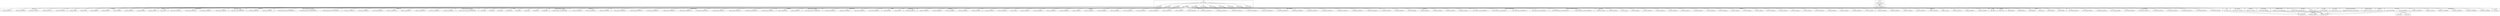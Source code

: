 digraph {
graph [overlap=false]
subgraph cluster_SOAP_SOM {
	label="SOAP::SOM";
	"SOAP::SOM::BEGIN@1772";
	"SOAP::SOM::BEGIN@1823";
	"SOAP::SOM::BEGIN@1774";
	"SOAP::SOM::BEGIN@1775";
	"SOAP::SOM::BEGIN@1771";
}
subgraph cluster_Internals {
	label="Internals";
	"Internals::SvREADONLY";
}
subgraph cluster_SOAP_Transport {
	label="SOAP::Transport";
	"SOAP::Transport::BEGIN@483";
	"SOAP::Transport::BEGIN@465";
	"SOAP::Transport::BEGIN@435";
	"SOAP::Transport::BEGIN@432";
}
subgraph cluster_Config {
	label="Config";
	"Config::FETCH";
}
subgraph cluster_SOAP_Schema_WSDL {
	label="SOAP::Schema::WSDL";
	"SOAP::Schema::WSDL::BEGIN@2992";
}
subgraph cluster_SOAP_Client {
	label="SOAP::Client";
	"SOAP::Client::BEGIN@2407";
	"SOAP::Client::BEGIN@2404";
}
subgraph cluster_DynaLoader {
	label="DynaLoader";
	"DynaLoader::bootstrap";
}
subgraph cluster_SOAP_XMLSchema1999_Serializer {
	label="SOAP::XMLSchema1999::Serializer";
	"SOAP::XMLSchema1999::Serializer::BEGIN@67";
	"SOAP::XMLSchema1999::Serializer::BEGIN@61";
	"SOAP::XMLSchema1999::Serializer::BEGIN@95";
}
subgraph cluster_SOAP_Server {
	label="SOAP::Server";
	"SOAP::Server::BEGIN@2811";
	"SOAP::Server::BEGIN@2558";
	"SOAP::Server::BEGIN@2591";
	"SOAP::Server::BEGIN@2592";
	"SOAP::Server::BEGIN@2518";
	"SOAP::Server::BEGIN@2569";
	"SOAP::Server::BEGIN@2519";
	"SOAP::Server::BEGIN@2720";
}
subgraph cluster_base {
	label="base";
	"base::import";
}
subgraph cluster_Mojo_UserAgent {
	label="Mojo::UserAgent";
	"Mojo::UserAgent::BEGIN@10";
	"Mojo::UserAgent::BEGIN@33";
	"Mojo::UserAgent::BEGIN@4";
	"Mojo::UserAgent::BEGIN@13";
	"Mojo::UserAgent::BEGIN@6";
	"Mojo::UserAgent::BEGIN@8";
	"Mojo::UserAgent::BEGIN@9";
	"Mojo::UserAgent::BEGIN@5";
	"Mojo::UserAgent::BEGIN@7";
	"Mojo::UserAgent::BEGIN@2";
	"Mojo::UserAgent::BEGIN@11";
}
subgraph cluster_Mojo_Command {
	label="Mojo::Command";
	"Mojo::Command::_command";
}
subgraph cluster_charnames {
	label="charnames";
	"charnames::CORE:pack";
	"charnames::BEGIN@4";
	"charnames::BEGIN@471";
	"charnames::BEGIN@3";
	"charnames::BEGIN@7";
	"charnames::BEGIN@2";
	"charnames::import";
	"charnames::CORE:qr";
}
subgraph cluster_XSLoader {
	label="XSLoader";
	"XSLoader::load";
}
subgraph cluster_TAP_Object {
	label="TAP::Object";
	"TAP::Object::_construct";
}
subgraph cluster_SOAP_Custom_XML_Deserializer {
	label="SOAP::Custom::XML::Deserializer";
	"SOAP::Custom::XML::Deserializer::BEGIN@2963";
}
subgraph cluster_Mojo_Template {
	label="Mojo::Template";
	"Mojo::Template::BEGIN@6";
}
subgraph cluster_URI {
	label="URI";
	"URI::BEGIN@22";
	"URI::BEGIN@13";
	"URI::BEGIN@21";
	"URI::BEGIN@24";
	"URI::BEGIN@128";
	"URI::BEGIN@7";
	"URI::BEGIN@4";
	"URI::BEGIN@3";
}
subgraph cluster_SOAP_XMLSchema_Serializer {
	label="SOAP::XMLSchema::Serializer";
	"SOAP::XMLSchema::Serializer::BEGIN@48";
}
subgraph cluster_version {
	label="version";
	"version::(bool";
	"version::(cmp";
}
subgraph cluster_constant {
	label="constant";
	"constant::import";
}
subgraph cluster_Exporter {
	label="Exporter";
	"Exporter::import";
}
subgraph cluster_utf8 {
	label="utf8";
	"utf8::import";
}
subgraph cluster_SOAP_Trace {
	label="SOAP::Trace";
	"SOAP::Trace::BEGIN@2889";
	"SOAP::Trace::BEGIN@2881";
	"SOAP::Trace::BEGIN@2903";
}
subgraph cluster_SOAP_Deserializer {
	label="SOAP::Deserializer";
	"SOAP::Deserializer::BEGIN@2126";
	"SOAP::Deserializer::BEGIN@1997";
	"SOAP::Deserializer::BEGIN@2004";
	"SOAP::Deserializer::BEGIN@2209";
	"SOAP::Deserializer::BEGIN@2135";
	"SOAP::Deserializer::BEGIN@2182";
	"SOAP::Deserializer::BEGIN@1996";
	"SOAP::Deserializer::BEGIN@2222";
	"SOAP::Deserializer::BEGIN@2125";
	"SOAP::Deserializer::BEGIN@1998";
}
subgraph cluster_Time_Piece {
	label="Time::Piece";
	"Time::Piece::BEGIN@40";
	"Time::Piece::BEGIN@41";
	"Time::Piece::BEGIN@510";
	"Time::Piece::BEGIN@8";
	"Time::Piece::BEGIN@43";
	"Time::Piece::BEGIN@42";
	"Time::Piece::BEGIN@39";
	"Time::Piece::BEGIN@7";
	"Time::Piece::BEGIN@9";
	"Time::Piece::BEGIN@37";
	"Time::Piece::BEGIN@34";
	"Time::Piece::BEGIN@36";
	"Time::Piece::BEGIN@533";
	"Time::Piece::BEGIN@121";
	"Time::Piece::BEGIN@35";
	"Time::Piece::BEGIN@122";
	"Time::Piece::BEGIN@575";
	"Time::Piece::BEGIN@3";
	"Time::Piece::import";
	"Time::Piece::BEGIN@38";
	"Time::Piece::BEGIN@44";
	"Time::Piece::BEGIN@422";
}
subgraph cluster_Mojo_Home {
	label="Mojo::Home";
	"Mojo::Home::BEGIN@10";
	"Mojo::Home::BEGIN@11";
}
subgraph cluster_SOAP_Utils {
	label="SOAP::Utils";
	"SOAP::Utils::BEGIN@407";
	"SOAP::Utils::BEGIN@404";
}
subgraph cluster_TAP_Parser_Source {
	label="TAP::Parser::Source";
	"TAP::Parser::Source::assemble_meta";
}
subgraph cluster_SOAP_Schema_Deserializer {
	label="SOAP::Schema::Deserializer";
	"SOAP::Schema::Deserializer::BEGIN@2985";
}
subgraph cluster_SOAP_Schema {
	label="SOAP::Schema";
	"SOAP::Schema::BEGIN@3175";
	"SOAP::Schema::BEGIN@3156";
	"SOAP::Schema::BEGIN@3191";
	"SOAP::Schema::BEGIN@3190";
}
subgraph cluster_SOAP {
	label="SOAP";
	"SOAP::BEGIN@3387";
	"SOAP::BEGIN@3393";
}
subgraph cluster_Mojo_Base {
	label="Mojo::Base";
	"Mojo::Base::__ANON__[Mojo/Base.pm:41]";
	"Mojo::Base::import";
}
subgraph cluster_main {
	label="main";
	"main::BEGIN@10";
	"main::BEGIN@7";
	"main::BEGIN@8";
	"main::BEGIN@6";
	"main::BEGIN@9";
	"main::BEGIN@2";
	"main::BEGIN@12";
	"main::BEGIN@4";
	"main::BEGIN@3";
	"main::RUNTIME";
	"main::BEGIN@5";
	"main::BEGIN@11";
}
subgraph cluster_Mojolicious_Lite {
	label="Mojolicious::Lite";
	"Mojolicious::Lite::BEGIN@7";
	"Mojolicious::Lite::BEGIN@36";
	"Mojolicious::Lite::BEGIN@2";
	"Mojolicious::Lite::BEGIN@6";
	"Mojolicious::Lite::import";
	"Mojolicious::Lite::BEGIN@22";
}
subgraph cluster_IO_Socket {
	label="IO::Socket";
	"IO::Socket::BEGIN@12";
}
subgraph cluster_Mojo_Loader {
	label="Mojo::Loader";
	"Mojo::Loader::load";
}
subgraph cluster_UNIVERSAL {
	label="UNIVERSAL";
	"UNIVERSAL::isa";
	"UNIVERSAL::VERSION";
	"UNIVERSAL::can";
}
subgraph cluster_SOAP_Header {
	label="SOAP::Header";
	"SOAP::Header::BEGIN@719";
}
subgraph cluster_SOAP_Fault {
	label="SOAP::Fault";
	"SOAP::Fault::BEGIN@492";
	"SOAP::Fault::BEGIN@525";
	"SOAP::Fault::BEGIN@510";
	"SOAP::Fault::BEGIN@494";
	"SOAP::Fault::BEGIN@526";
}
subgraph cluster_SOAP_Lite {
	label="SOAP::Lite";
	"SOAP::Lite::BEGIN@3562";
	"SOAP::Lite::BEGIN@20";
	"SOAP::Lite::BEGIN@3699";
	"SOAP::Lite::BEGIN@3486";
	"SOAP::Lite::BEGIN@3600";
	"SOAP::Lite::BEGIN@3447";
	"SOAP::Lite::import";
	"SOAP::Lite::BEGIN@3440";
	"SOAP::Lite::BEGIN@3441";
	"SOAP::Lite::BEGIN@3445";
	"SOAP::Lite::BEGIN@19";
	"SOAP::Lite::BEGIN@3599";
	"SOAP::Lite::BEGIN@3505";
	"SOAP::Lite::BEGIN@3444";
	"SOAP::Lite::BEGIN@3491";
	"SOAP::Lite::BEGIN@3645";
	"SOAP::Lite::BEGIN@3443";
}
subgraph cluster_Modern_Perl {
	label="Modern::Perl";
	"Modern::Perl::import";
	"Modern::Perl::BEGIN@7";
	"Modern::Perl::BEGIN@7.1";
	"Modern::Perl::BEGIN@13";
	"Modern::Perl::BEGIN@10";
	"Modern::Perl::BEGIN@16";
	"Modern::Perl::BEGIN@9";
	"Modern::Perl::BEGIN@17";
	"Modern::Perl::BEGIN@12";
}
subgraph cluster_SOAP_Serializer {
	label="SOAP::Serializer";
	"SOAP::Serializer::BEGIN@725";
	"SOAP::Serializer::BEGIN@727";
	"SOAP::Serializer::BEGIN@741";
	"SOAP::Serializer::BEGIN@1172";
	"SOAP::Serializer::BEGIN@731";
	"SOAP::Serializer::BEGIN@842";
	"SOAP::Serializer::BEGIN@726";
	"SOAP::Serializer::BEGIN@1085";
	"SOAP::Serializer::BEGIN@742";
	"SOAP::Serializer::BEGIN@1107";
	"SOAP::Serializer::BEGIN@1037";
	"SOAP::Serializer::BEGIN@1132";
}
subgraph cluster_SOAP_Data {
	label="SOAP::Data";
	"SOAP::Data::BEGIN@550";
	"SOAP::Data::BEGIN@549";
	"SOAP::Data::BEGIN@548";
	"SOAP::Data::BEGIN@625";
	"SOAP::Data::BEGIN@547";
	"SOAP::Data::BEGIN@624";
	"SOAP::Data::BEGIN@565";
}
subgraph cluster_SOAP_Custom_XML_Data {
	label="SOAP::Custom::XML::Data";
	"SOAP::Custom::XML::Data::BEGIN@2936";
	"SOAP::Custom::XML::Data::BEGIN@2949";
	"SOAP::Custom::XML::Data::BEGIN@2933";
	"SOAP::Custom::XML::Data::BEGIN@2930";
}
subgraph cluster_TAP_Parser_IteratorFactory {
	label="TAP::Parser::IteratorFactory";
	"TAP::Parser::IteratorFactory::register_handler";
}
subgraph cluster_threads {
	label="threads";
	"threads::BEGIN@6";
	"threads::BEGIN@73";
	"threads::import";
	"threads::BEGIN@3";
	"threads::BEGIN@121";
	"threads::BEGIN@5";
}
subgraph cluster_Mojolicious_Plugins {
	label="Mojolicious::Plugins";
	"Mojolicious::Plugins::_load";
}
subgraph cluster_Mojolicious {
	label="Mojolicious";
	"Mojolicious::new";
}
subgraph cluster_SOAP_XMLSchema2001_Serializer {
	label="SOAP::XMLSchema2001::Serializer";
	"SOAP::XMLSchema2001::Serializer::BEGIN@223";
	"SOAP::XMLSchema2001::Serializer::BEGIN@216";
}
"main::BEGIN@9" -> "Time::Piece::BEGIN@40";
"main::BEGIN@9" -> "Time::Piece::BEGIN@510";
"main::BEGIN@8" -> "SOAP::BEGIN@3393";
"main::BEGIN@10" -> "charnames::BEGIN@3";
"main::BEGIN@4" -> "Mojo::UserAgent::BEGIN@13";
"main::BEGIN@2" -> "Modern::Perl::BEGIN@12";
"main::BEGIN@8" -> "SOAP::Server::BEGIN@2591";
"main::BEGIN@9" -> "Time::Piece::BEGIN@34";
"main::RUNTIME" -> "main::BEGIN@3";
"main::BEGIN@4" -> "Mojo::UserAgent::BEGIN@11";
"main::BEGIN@9" -> "Time::Piece::BEGIN@35";
"main::BEGIN@12" -> "threads::BEGIN@73";
"main::BEGIN@2" -> "Modern::Perl::BEGIN@7";
"main::BEGIN@9" -> "Time::Piece::BEGIN@38";
"main::BEGIN@2" -> "Modern::Perl::BEGIN@9";
"main::BEGIN@6" -> "Exporter::import";
"main::BEGIN@7" -> "Exporter::import";
"main::BEGIN@4" -> "Mojo::UserAgent::BEGIN@9";
"main::BEGIN@9" -> "DynaLoader::bootstrap";
"main::BEGIN@8" -> "SOAP::Lite::BEGIN@20";
"main::BEGIN@8" -> "SOAP::Lite::BEGIN@3699";
"main::BEGIN@8" -> "SOAP::Deserializer::BEGIN@2004";
"main::BEGIN@8" -> "SOAP::Custom::XML::Data::BEGIN@2930";
"main::BEGIN@3" -> "Mojolicious::Lite::BEGIN@7";
"main::BEGIN@8" -> "SOAP::Lite::import";
"main::BEGIN@8" -> "SOAP::Server::BEGIN@2592";
"main::BEGIN@4" -> "Mojo::UserAgent::BEGIN@7";
"main::BEGIN@8" -> "SOAP::Trace::BEGIN@2881";
"main::BEGIN@8" -> "URI::BEGIN@24";
"main::BEGIN@8" -> "SOAP::SOM::BEGIN@1775";
"main::BEGIN@8" -> "SOAP::XMLSchema2001::Serializer::BEGIN@223";
"main::BEGIN@12" -> "threads::BEGIN@3";
"Mojo::Home::BEGIN@10" -> "version::(bool";
"main::BEGIN@8" -> "SOAP::Serializer::BEGIN@1172";
"main::BEGIN@8" -> "SOAP::Transport::BEGIN@432";
"constant::import" -> "Internals::SvREADONLY";
"main::RUNTIME" -> "main::BEGIN@6";
"main::BEGIN@8" -> "SOAP::Lite::BEGIN@3444";
"main::BEGIN@8" -> "SOAP::Lite::BEGIN@3505";
"main::BEGIN@8" -> "SOAP::Lite::BEGIN@3491";
"main::BEGIN@8" -> "SOAP::Server::BEGIN@2519";
"main::BEGIN@9" -> "Time::Piece::BEGIN@43";
"main::BEGIN@10" -> "charnames::BEGIN@471";
"main::BEGIN@8" -> "SOAP::Schema::BEGIN@3190";
"main::BEGIN@3" -> "Mojolicious::Lite::BEGIN@6";
"main::BEGIN@8" -> "SOAP::Trace::BEGIN@2889";
"main::BEGIN@8" -> "SOAP::Deserializer::BEGIN@2222";
"main::BEGIN@3" -> "Mojolicious::Lite::BEGIN@22";
"main::BEGIN@9" -> "Time::Piece::BEGIN@575";
"main::BEGIN@8" -> "SOAP::Serializer::BEGIN@741";
"main::BEGIN@8" -> "SOAP::Lite::BEGIN@19";
"main::BEGIN@8" -> "SOAP::Deserializer::BEGIN@2209";
"main::BEGIN@9" -> "Time::Piece::BEGIN@44";
"main::BEGIN@8" -> "SOAP::Client::BEGIN@2407";
"main::BEGIN@8" -> "SOAP::Data::BEGIN@625";
"main::BEGIN@10" -> "charnames::BEGIN@2";
"main::BEGIN@8" -> "SOAP::Serializer::BEGIN@1132";
"main::BEGIN@8" -> "SOAP::Schema::Deserializer::BEGIN@2985";
"main::BEGIN@4" -> "Mojo::UserAgent::BEGIN@33";
"main::BEGIN@8" -> "SOAP::Utils::BEGIN@404";
"main::BEGIN@4" -> "Mojo::Base::__ANON__[Mojo/Base.pm:41]";
"main::BEGIN@8" -> "SOAP::Header::BEGIN@719";
"main::BEGIN@10" -> "charnames::BEGIN@4";
"main::BEGIN@12" -> "threads::BEGIN@121";
"main::BEGIN@9" -> "Time::Piece::BEGIN@7";
"main::RUNTIME" -> "main::BEGIN@8";
"main::BEGIN@9" -> "Time::Piece::BEGIN@37";
"main::BEGIN@9" -> "Time::Piece::BEGIN@9";
"main::BEGIN@9" -> "Time::Piece::BEGIN@533";
"main::BEGIN@12" -> "XSLoader::load";
"main::BEGIN@4" -> "Mojo::UserAgent::BEGIN@2";
"main::BEGIN@8" -> "SOAP::Schema::BEGIN@3191";
"main::BEGIN@12" -> "threads::BEGIN@6";
"main::BEGIN@8" -> "SOAP::Data::BEGIN@549";
"main::BEGIN@4" -> "Mojo::UserAgent::BEGIN@10";
"main::BEGIN@3" -> "Mojolicious::Lite::BEGIN@2";
"main::BEGIN@8" -> "URI::BEGIN@21";
"main::BEGIN@9" -> "Time::Piece::BEGIN@122";
"main::BEGIN@8" -> "SOAP::XMLSchema::Serializer::BEGIN@48";
"main::BEGIN@8" -> "SOAP::XMLSchema1999::Serializer::BEGIN@67";
"main::BEGIN@8" -> "SOAP::Trace::BEGIN@2903";
"main::BEGIN@8" -> "SOAP::XMLSchema1999::Serializer::BEGIN@95";
"main::BEGIN@8" -> "SOAP::Custom::XML::Data::BEGIN@2933";
"main::BEGIN@8" -> "SOAP::Data::BEGIN@550";
"main::BEGIN@4" -> "Mojo::UserAgent::BEGIN@6";
"main::BEGIN@8" -> "SOAP::Fault::BEGIN@492";
"main::BEGIN@8" -> "SOAP::Deserializer::BEGIN@2182";
"main::BEGIN@8" -> "SOAP::Serializer::BEGIN@1085";
"main::BEGIN@8" -> "SOAP::Deserializer::BEGIN@1996";
"main::BEGIN@12" -> "threads::import";
"main::BEGIN@2" -> "Modern::Perl::BEGIN@10";
"main::RUNTIME" -> "main::BEGIN@4";
"main::BEGIN@8" -> "SOAP::Serializer::BEGIN@742";
"main::BEGIN@8" -> "SOAP::Deserializer::BEGIN@2125";
"main::BEGIN@8" -> "SOAP::Deserializer::BEGIN@1998";
"main::RUNTIME" -> "main::BEGIN@11";
"main::BEGIN@8" -> "SOAP::Serializer::BEGIN@725";
"main::BEGIN@8" -> "SOAP::SOM::BEGIN@1774";
"main::BEGIN@9" -> "Time::Piece::BEGIN@41";
"main::BEGIN@8" -> "SOAP::Lite::BEGIN@3600";
"main::BEGIN@8" -> "SOAP::SOM::BEGIN@1771";
"main::BEGIN@9" -> "Time::Piece::BEGIN@39";
"main::BEGIN@2" -> "Modern::Perl::BEGIN@17";
"main::BEGIN@8" -> "SOAP::Fault::BEGIN@494";
"main::BEGIN@8" -> "SOAP::Fault::BEGIN@510";
"main::BEGIN@10" -> "charnames::CORE:pack";
"main::RUNTIME" -> "main::BEGIN@7";
"main::BEGIN@2" -> "Modern::Perl::BEGIN@13";
"main::BEGIN@4" -> "Mojo::Base::import";
"main::BEGIN@5" -> "Mojo::Base::import";
"main::BEGIN@2" -> "Modern::Perl::BEGIN@16";
"main::BEGIN@8" -> "SOAP::XMLSchema2001::Serializer::BEGIN@216";
"main::BEGIN@8" -> "SOAP::Lite::BEGIN@3599";
"main::BEGIN@3" -> "Mojolicious::Lite::import";
"TAP::Object::_construct" -> "UNIVERSAL::can";
"TAP::Parser::IteratorFactory::register_handler" -> "UNIVERSAL::can";
"Mojo::Home::BEGIN@11" -> "UNIVERSAL::can";
"Mojolicious::new" -> "UNIVERSAL::can";
"Mojo::Template::BEGIN@6" -> "UNIVERSAL::can";
"Mojo::Base::import" -> "UNIVERSAL::can";
"Mojo::Loader::load" -> "UNIVERSAL::can";
"main::BEGIN@8" -> "URI::BEGIN@3";
"main::BEGIN@8" -> "SOAP::Server::BEGIN@2558";
"main::BEGIN@8" -> "SOAP::Lite::BEGIN@3562";
"main::BEGIN@8" -> "SOAP::Lite::BEGIN@3486";
"main::BEGIN@9" -> "Time::Piece::BEGIN@8";
"main::BEGIN@4" -> "Mojo::UserAgent::BEGIN@4";
"main::BEGIN@8" -> "SOAP::Lite::BEGIN@3447";
"main::BEGIN@8" -> "URI::BEGIN@7";
"main::BEGIN@8" -> "SOAP::Transport::BEGIN@483";
"main::BEGIN@8" -> "URI::BEGIN@13";
"TAP::Parser::Source::assemble_meta" -> "UNIVERSAL::isa";
"Mojo::Command::_command" -> "UNIVERSAL::isa";
"Mojolicious::Plugins::_load" -> "UNIVERSAL::isa";
"base::import" -> "UNIVERSAL::isa";
"main::BEGIN@8" -> "SOAP::Serializer::BEGIN@842";
"main::BEGIN@8" -> "SOAP::Transport::BEGIN@465";
"main::BEGIN@3" -> "Mojolicious::Lite::BEGIN@36";
"main::BEGIN@8" -> "SOAP::XMLSchema1999::Serializer::BEGIN@61";
"main::BEGIN@9" -> "Time::Piece::import";
"main::BEGIN@8" -> "SOAP::Serializer::BEGIN@731";
"main::BEGIN@9" -> "Time::Piece::BEGIN@3";
"main::BEGIN@8" -> "SOAP::Client::BEGIN@2404";
"main::BEGIN@8" -> "SOAP::Fault::BEGIN@526";
"main::BEGIN@8" -> "SOAP::Server::BEGIN@2569";
"main::BEGIN@8" -> "SOAP::Deserializer::BEGIN@2135";
"main::BEGIN@8" -> "SOAP::Serializer::BEGIN@726";
"main::BEGIN@8" -> "SOAP::Custom::XML::Deserializer::BEGIN@2963";
"main::BEGIN@8" -> "SOAP::Server::BEGIN@2518";
"main::BEGIN@8" -> "SOAP::Serializer::BEGIN@1107";
"main::BEGIN@8" -> "SOAP::Lite::BEGIN@3443";
"main::BEGIN@8" -> "SOAP::SOM::BEGIN@1823";
"main::BEGIN@8" -> "SOAP::Fault::BEGIN@525";
"main::BEGIN@8" -> "SOAP::Schema::WSDL::BEGIN@2992";
"main::BEGIN@8" -> "SOAP::Deserializer::BEGIN@1997";
"main::BEGIN@8" -> "URI::BEGIN@128";
"main::BEGIN@9" -> "Time::Piece::BEGIN@42";
"main::BEGIN@8" -> "SOAP::Schema::BEGIN@3175";
"main::BEGIN@10" -> "charnames::BEGIN@7";
"main::BEGIN@4" -> "Mojo::UserAgent::BEGIN@8";
"main::BEGIN@8" -> "SOAP::Server::BEGIN@2811";
"main::RUNTIME" -> "main::BEGIN@12";
"main::BEGIN@8" -> "SOAP::Lite::BEGIN@3440";
"main::BEGIN@8" -> "URI::BEGIN@4";
"main::BEGIN@8" -> "SOAP::Deserializer::BEGIN@2126";
"main::BEGIN@8" -> "SOAP::Lite::BEGIN@3445";
"Mojo::Home::BEGIN@10" -> "version::(cmp";
"main::BEGIN@8" -> "SOAP::Data::BEGIN@565";
"main::BEGIN@2" -> "Modern::Perl::import";
"main::RUNTIME" -> "main::BEGIN@2";
"main::BEGIN@8" -> "URI::BEGIN@22";
"main::BEGIN@8" -> "SOAP::Lite::BEGIN@3645";
"main::BEGIN@8" -> "SOAP::Data::BEGIN@548";
"main::BEGIN@9" -> "Time::Piece::BEGIN@422";
"main::BEGIN@8" -> "SOAP::Data::BEGIN@624";
"main::BEGIN@10" -> "charnames::CORE:qr";
"main::RUNTIME" -> "main::BEGIN@10";
"main::BEGIN@8" -> "SOAP::BEGIN@3387";
"main::BEGIN@2" -> "Modern::Perl::BEGIN@7.1";
"main::BEGIN@8" -> "SOAP::Server::BEGIN@2720";
"main::BEGIN@8" -> "SOAP::Custom::XML::Data::BEGIN@2949";
"main::BEGIN@8" -> "SOAP::Utils::BEGIN@407";
"main::BEGIN@8" -> "SOAP::SOM::BEGIN@1772";
"main::RUNTIME" -> "main::BEGIN@5";
"main::BEGIN@9" -> "Time::Piece::BEGIN@36";
"main::BEGIN@12" -> "Config::FETCH";
"main::BEGIN@8" -> "SOAP::Serializer::BEGIN@1037";
"main::BEGIN@9" -> "Time::Piece::BEGIN@121";
"main::BEGIN@8" -> "SOAP::Lite::BEGIN@3441";
"main::BEGIN@8" -> "SOAP::Serializer::BEGIN@727";
"main::BEGIN@11" -> "utf8::import";
"main::BEGIN@8" -> "SOAP::Custom::XML::Data::BEGIN@2936";
"main::RUNTIME" -> "main::BEGIN@9";
"main::BEGIN@8" -> "SOAP::Schema::BEGIN@3156";
"main::BEGIN@4" -> "Mojo::UserAgent::BEGIN@5";
"IO::Socket::BEGIN@12" -> "UNIVERSAL::VERSION";
"main::BEGIN@8" -> "SOAP::Transport::BEGIN@435";
"main::BEGIN@8" -> "SOAP::Data::BEGIN@547";
"main::BEGIN@10" -> "charnames::import";
"main::BEGIN@12" -> "threads::BEGIN@5";
}
